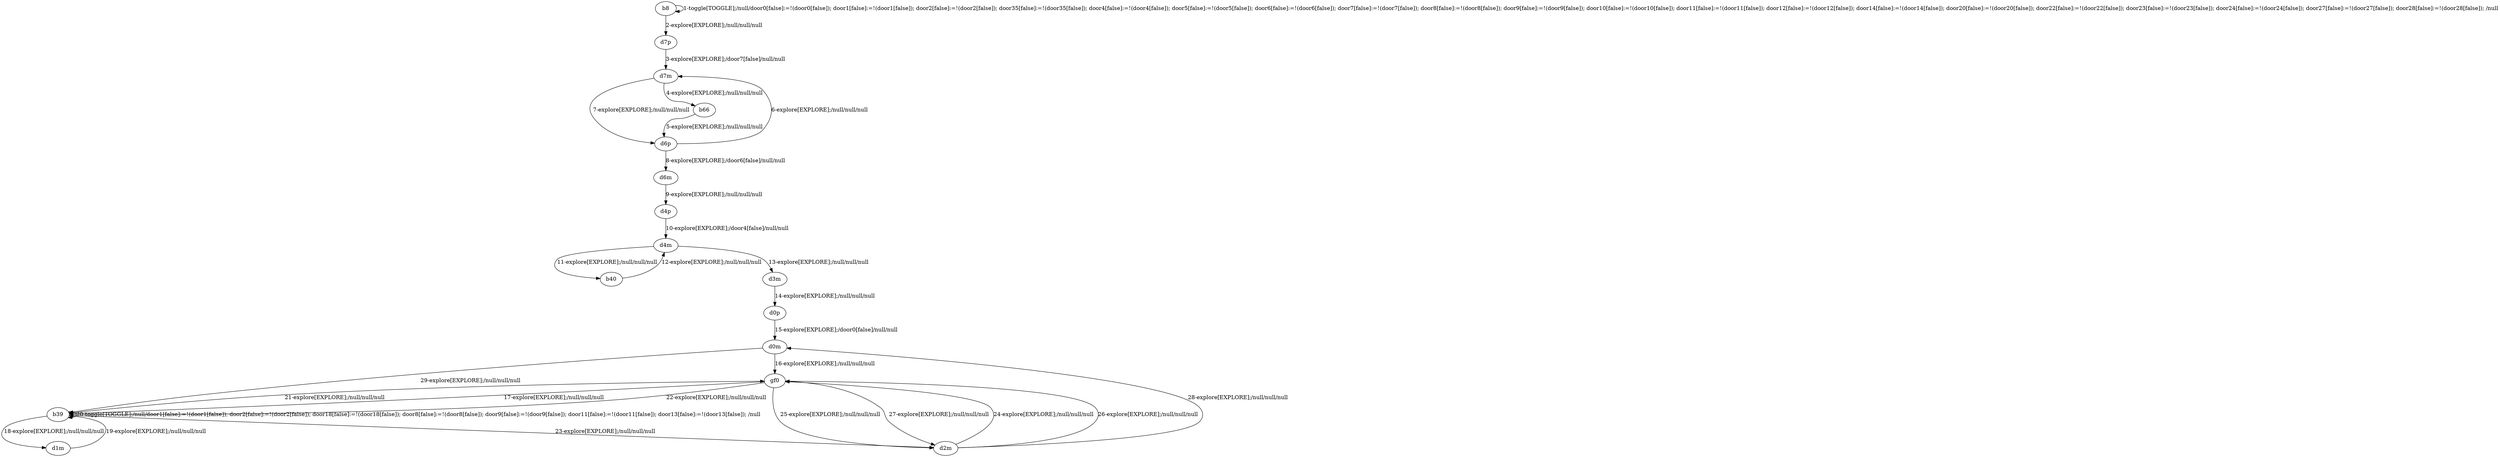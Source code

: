# Total number of goals covered by this test: 1
# d0m --> b39

digraph g {
"b8" -> "b8" [label = "1-toggle[TOGGLE];/null/door0[false]:=!(door0[false]); door1[false]:=!(door1[false]); door2[false]:=!(door2[false]); door35[false]:=!(door35[false]); door4[false]:=!(door4[false]); door5[false]:=!(door5[false]); door6[false]:=!(door6[false]); door7[false]:=!(door7[false]); door8[false]:=!(door8[false]); door9[false]:=!(door9[false]); door10[false]:=!(door10[false]); door11[false]:=!(door11[false]); door12[false]:=!(door12[false]); door14[false]:=!(door14[false]); door20[false]:=!(door20[false]); door22[false]:=!(door22[false]); door23[false]:=!(door23[false]); door24[false]:=!(door24[false]); door27[false]:=!(door27[false]); door28[false]:=!(door28[false]); /null"];
"b8" -> "d7p" [label = "2-explore[EXPLORE];/null/null/null"];
"d7p" -> "d7m" [label = "3-explore[EXPLORE];/door7[false]/null/null"];
"d7m" -> "b66" [label = "4-explore[EXPLORE];/null/null/null"];
"b66" -> "d6p" [label = "5-explore[EXPLORE];/null/null/null"];
"d6p" -> "d7m" [label = "6-explore[EXPLORE];/null/null/null"];
"d7m" -> "d6p" [label = "7-explore[EXPLORE];/null/null/null"];
"d6p" -> "d6m" [label = "8-explore[EXPLORE];/door6[false]/null/null"];
"d6m" -> "d4p" [label = "9-explore[EXPLORE];/null/null/null"];
"d4p" -> "d4m" [label = "10-explore[EXPLORE];/door4[false]/null/null"];
"d4m" -> "b40" [label = "11-explore[EXPLORE];/null/null/null"];
"b40" -> "d4m" [label = "12-explore[EXPLORE];/null/null/null"];
"d4m" -> "d3m" [label = "13-explore[EXPLORE];/null/null/null"];
"d3m" -> "d0p" [label = "14-explore[EXPLORE];/null/null/null"];
"d0p" -> "d0m" [label = "15-explore[EXPLORE];/door0[false]/null/null"];
"d0m" -> "gf0" [label = "16-explore[EXPLORE];/null/null/null"];
"gf0" -> "b39" [label = "17-explore[EXPLORE];/null/null/null"];
"b39" -> "d1m" [label = "18-explore[EXPLORE];/null/null/null"];
"d1m" -> "b39" [label = "19-explore[EXPLORE];/null/null/null"];
"b39" -> "b39" [label = "20-toggle[TOGGLE];/null/door1[false]:=!(door1[false]); door2[false]:=!(door2[false]); door18[false]:=!(door18[false]); door8[false]:=!(door8[false]); door9[false]:=!(door9[false]); door11[false]:=!(door11[false]); door13[false]:=!(door13[false]); /null"];
"b39" -> "gf0" [label = "21-explore[EXPLORE];/null/null/null"];
"gf0" -> "b39" [label = "22-explore[EXPLORE];/null/null/null"];
"b39" -> "d2m" [label = "23-explore[EXPLORE];/null/null/null"];
"d2m" -> "gf0" [label = "24-explore[EXPLORE];/null/null/null"];
"gf0" -> "d2m" [label = "25-explore[EXPLORE];/null/null/null"];
"d2m" -> "gf0" [label = "26-explore[EXPLORE];/null/null/null"];
"gf0" -> "d2m" [label = "27-explore[EXPLORE];/null/null/null"];
"d2m" -> "d0m" [label = "28-explore[EXPLORE];/null/null/null"];
"d0m" -> "b39" [label = "29-explore[EXPLORE];/null/null/null"];
}